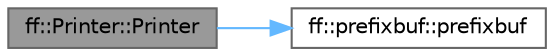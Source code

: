 digraph "ff::Printer::Printer"
{
 // LATEX_PDF_SIZE
  bgcolor="transparent";
  edge [fontname=Helvetica,fontsize=10,labelfontname=Helvetica,labelfontsize=10];
  node [fontname=Helvetica,fontsize=10,shape=box,height=0.2,width=0.4];
  rankdir="LR";
  Node1 [id="Node000001",label="ff::Printer::Printer",height=0.2,width=0.4,color="gray40", fillcolor="grey60", style="filled", fontcolor="black",tooltip=" "];
  Node1 -> Node2 [id="edge1_Node000001_Node000002",color="steelblue1",style="solid",tooltip=" "];
  Node2 [id="Node000002",label="ff::prefixbuf::prefixbuf",height=0.2,width=0.4,color="grey40", fillcolor="white", style="filled",URL="$classff_1_1prefixbuf.html#a56f685cbccd742ea62958e1eb4ca12c8",tooltip=" "];
}
